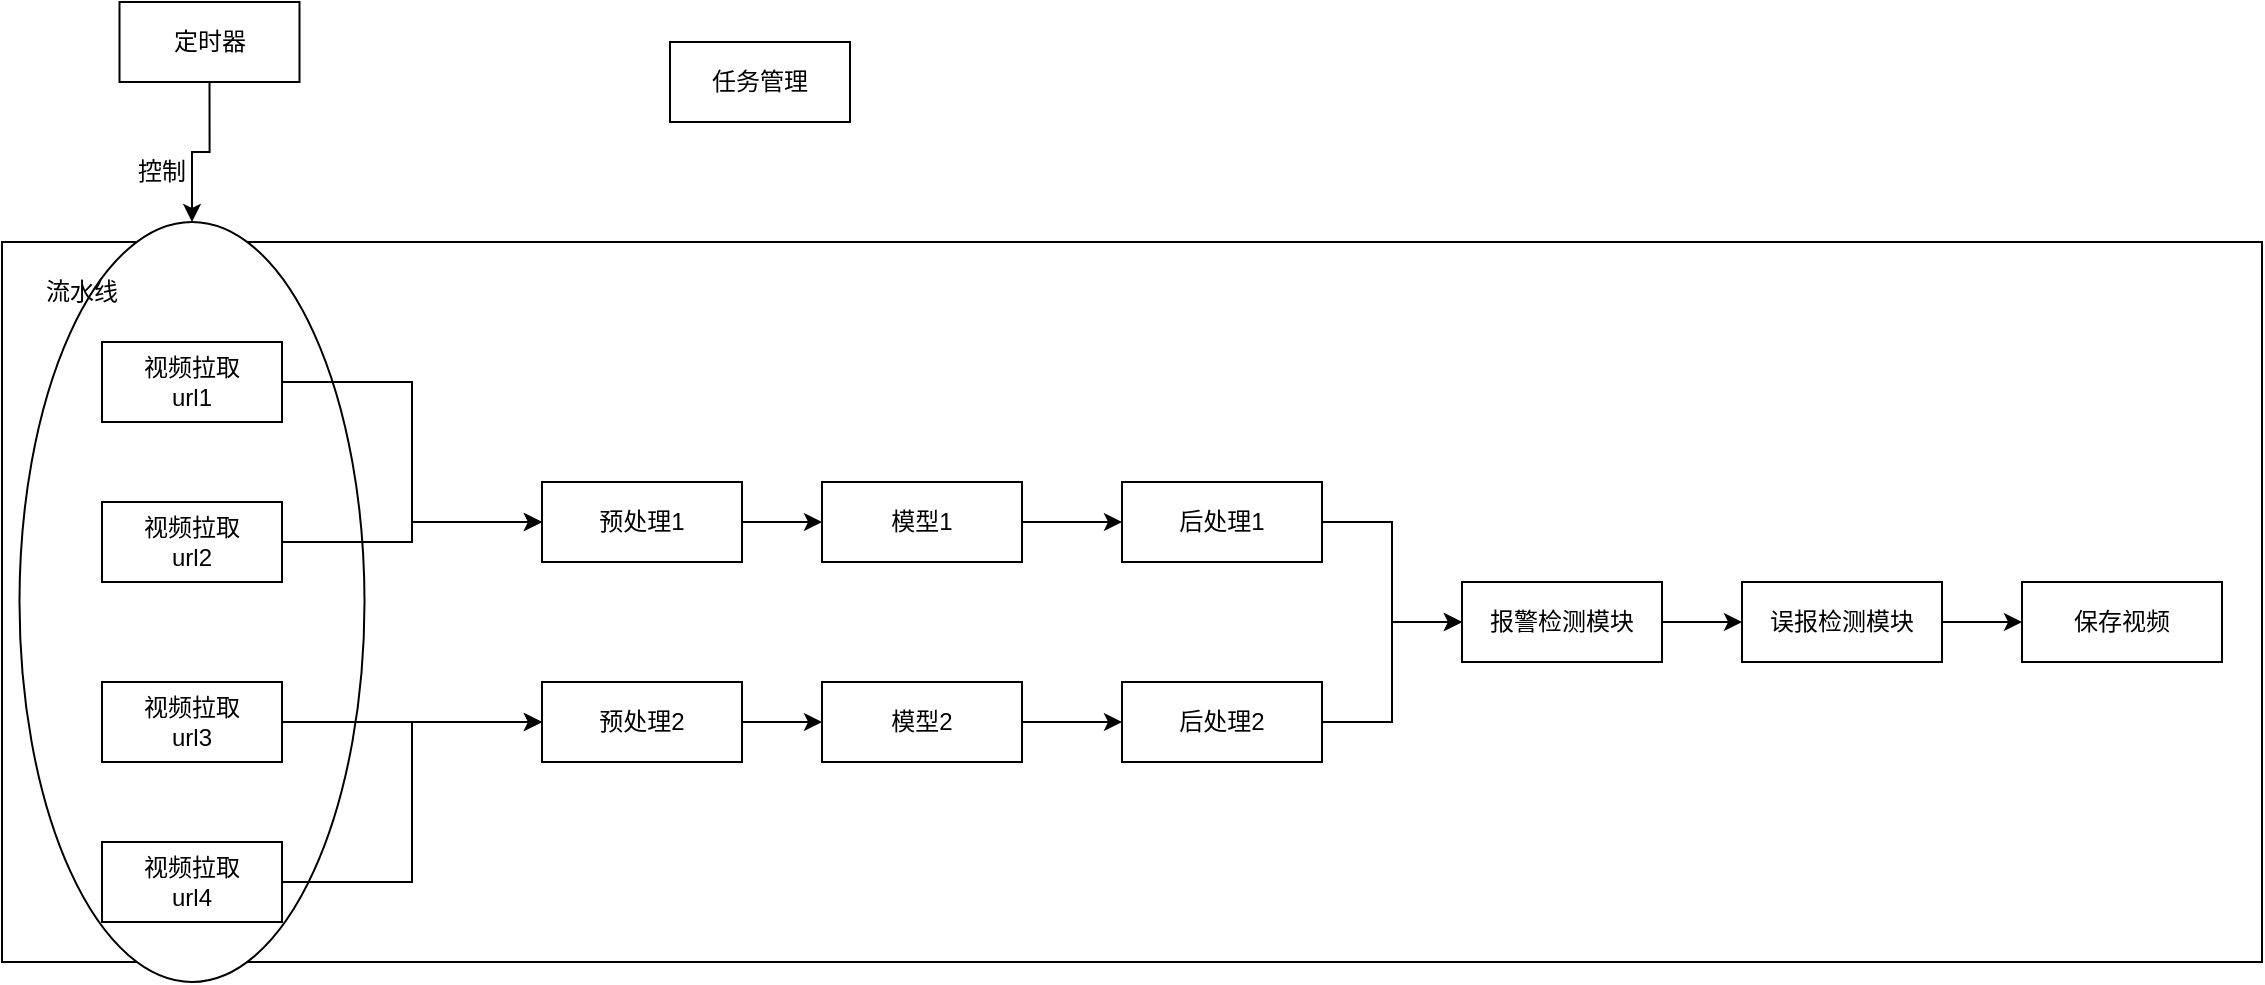 <mxfile version="24.2.0" type="github">
  <diagram name="Page-1" id="E0N0s1sdhWup7cQctQ9j">
    <mxGraphModel dx="2107" dy="684" grid="1" gridSize="10" guides="1" tooltips="1" connect="1" arrows="1" fold="1" page="1" pageScale="1" pageWidth="827" pageHeight="1169" math="0" shadow="0">
      <root>
        <mxCell id="0" />
        <mxCell id="1" parent="0" />
        <mxCell id="Cxm8FVr-sdhBHxv5xo0l-30" value="" style="rounded=0;whiteSpace=wrap;html=1;" parent="1" vertex="1">
          <mxGeometry x="-10" y="140" width="1130" height="360" as="geometry" />
        </mxCell>
        <mxCell id="Cxm8FVr-sdhBHxv5xo0l-31" value="" style="ellipse;whiteSpace=wrap;html=1;" parent="1" vertex="1">
          <mxGeometry x="-1.25" y="130" width="172.5" height="380" as="geometry" />
        </mxCell>
        <mxCell id="Cxm8FVr-sdhBHxv5xo0l-11" style="edgeStyle=orthogonalEdgeStyle;rounded=0;orthogonalLoop=1;jettySize=auto;html=1;exitX=1;exitY=0.5;exitDx=0;exitDy=0;entryX=0;entryY=0.5;entryDx=0;entryDy=0;" parent="1" source="Cxm8FVr-sdhBHxv5xo0l-1" target="Cxm8FVr-sdhBHxv5xo0l-6" edge="1">
          <mxGeometry relative="1" as="geometry">
            <Array as="points">
              <mxPoint x="195" y="210" />
              <mxPoint x="195" y="280" />
            </Array>
          </mxGeometry>
        </mxCell>
        <mxCell id="Cxm8FVr-sdhBHxv5xo0l-1" value="视频拉取&lt;div&gt;url1&lt;/div&gt;" style="rounded=0;whiteSpace=wrap;html=1;" parent="1" vertex="1">
          <mxGeometry x="40" y="190" width="90" height="40" as="geometry" />
        </mxCell>
        <mxCell id="Cxm8FVr-sdhBHxv5xo0l-12" style="edgeStyle=orthogonalEdgeStyle;rounded=0;orthogonalLoop=1;jettySize=auto;html=1;exitX=1;exitY=0.5;exitDx=0;exitDy=0;entryX=0;entryY=0.5;entryDx=0;entryDy=0;" parent="1" source="Cxm8FVr-sdhBHxv5xo0l-3" target="Cxm8FVr-sdhBHxv5xo0l-6" edge="1">
          <mxGeometry relative="1" as="geometry" />
        </mxCell>
        <mxCell id="Cxm8FVr-sdhBHxv5xo0l-3" value="视频拉取&lt;div&gt;url2&lt;/div&gt;" style="rounded=0;whiteSpace=wrap;html=1;" parent="1" vertex="1">
          <mxGeometry x="40" y="270" width="90" height="40" as="geometry" />
        </mxCell>
        <mxCell id="Cxm8FVr-sdhBHxv5xo0l-13" style="edgeStyle=orthogonalEdgeStyle;rounded=0;orthogonalLoop=1;jettySize=auto;html=1;exitX=1;exitY=0.5;exitDx=0;exitDy=0;entryX=0;entryY=0.5;entryDx=0;entryDy=0;" parent="1" source="Cxm8FVr-sdhBHxv5xo0l-4" target="Cxm8FVr-sdhBHxv5xo0l-8" edge="1">
          <mxGeometry relative="1" as="geometry">
            <mxPoint x="250" y="380" as="targetPoint" />
          </mxGeometry>
        </mxCell>
        <mxCell id="Cxm8FVr-sdhBHxv5xo0l-4" value="视频拉取&lt;div&gt;url3&lt;/div&gt;" style="rounded=0;whiteSpace=wrap;html=1;" parent="1" vertex="1">
          <mxGeometry x="40" y="360" width="90" height="40" as="geometry" />
        </mxCell>
        <mxCell id="Cxm8FVr-sdhBHxv5xo0l-14" style="edgeStyle=orthogonalEdgeStyle;rounded=0;orthogonalLoop=1;jettySize=auto;html=1;exitX=1;exitY=0.5;exitDx=0;exitDy=0;entryX=0;entryY=0.5;entryDx=0;entryDy=0;" parent="1" source="Cxm8FVr-sdhBHxv5xo0l-5" target="Cxm8FVr-sdhBHxv5xo0l-8" edge="1">
          <mxGeometry relative="1" as="geometry" />
        </mxCell>
        <mxCell id="Cxm8FVr-sdhBHxv5xo0l-5" value="视频拉取&lt;div&gt;url4&lt;/div&gt;" style="rounded=0;whiteSpace=wrap;html=1;" parent="1" vertex="1">
          <mxGeometry x="40" y="440" width="90" height="40" as="geometry" />
        </mxCell>
        <mxCell id="Cxm8FVr-sdhBHxv5xo0l-15" style="edgeStyle=orthogonalEdgeStyle;rounded=0;orthogonalLoop=1;jettySize=auto;html=1;exitX=1;exitY=0.5;exitDx=0;exitDy=0;entryX=0;entryY=0.5;entryDx=0;entryDy=0;" parent="1" source="Cxm8FVr-sdhBHxv5xo0l-6" target="Cxm8FVr-sdhBHxv5xo0l-9" edge="1">
          <mxGeometry relative="1" as="geometry" />
        </mxCell>
        <mxCell id="Cxm8FVr-sdhBHxv5xo0l-6" value="预处理1" style="rounded=0;whiteSpace=wrap;html=1;" parent="1" vertex="1">
          <mxGeometry x="260" y="260" width="100" height="40" as="geometry" />
        </mxCell>
        <mxCell id="Cxm8FVr-sdhBHxv5xo0l-16" style="edgeStyle=orthogonalEdgeStyle;rounded=0;orthogonalLoop=1;jettySize=auto;html=1;exitX=1;exitY=0.5;exitDx=0;exitDy=0;" parent="1" source="Cxm8FVr-sdhBHxv5xo0l-8" target="Cxm8FVr-sdhBHxv5xo0l-10" edge="1">
          <mxGeometry relative="1" as="geometry" />
        </mxCell>
        <mxCell id="Cxm8FVr-sdhBHxv5xo0l-8" value="预处理2" style="rounded=0;whiteSpace=wrap;html=1;" parent="1" vertex="1">
          <mxGeometry x="260" y="360" width="100" height="40" as="geometry" />
        </mxCell>
        <mxCell id="Cxm8FVr-sdhBHxv5xo0l-19" style="edgeStyle=orthogonalEdgeStyle;rounded=0;orthogonalLoop=1;jettySize=auto;html=1;exitX=1;exitY=0.5;exitDx=0;exitDy=0;entryX=0;entryY=0.5;entryDx=0;entryDy=0;" parent="1" source="Cxm8FVr-sdhBHxv5xo0l-9" target="Cxm8FVr-sdhBHxv5xo0l-17" edge="1">
          <mxGeometry relative="1" as="geometry" />
        </mxCell>
        <mxCell id="Cxm8FVr-sdhBHxv5xo0l-9" value="模型1" style="rounded=0;whiteSpace=wrap;html=1;" parent="1" vertex="1">
          <mxGeometry x="400" y="260" width="100" height="40" as="geometry" />
        </mxCell>
        <mxCell id="Cxm8FVr-sdhBHxv5xo0l-20" style="edgeStyle=orthogonalEdgeStyle;rounded=0;orthogonalLoop=1;jettySize=auto;html=1;exitX=1;exitY=0.5;exitDx=0;exitDy=0;" parent="1" source="Cxm8FVr-sdhBHxv5xo0l-10" target="Cxm8FVr-sdhBHxv5xo0l-18" edge="1">
          <mxGeometry relative="1" as="geometry" />
        </mxCell>
        <mxCell id="Cxm8FVr-sdhBHxv5xo0l-10" value="模型2" style="rounded=0;whiteSpace=wrap;html=1;" parent="1" vertex="1">
          <mxGeometry x="400" y="360" width="100" height="40" as="geometry" />
        </mxCell>
        <mxCell id="Cxm8FVr-sdhBHxv5xo0l-23" style="edgeStyle=orthogonalEdgeStyle;rounded=0;orthogonalLoop=1;jettySize=auto;html=1;exitX=1;exitY=0.5;exitDx=0;exitDy=0;entryX=0;entryY=0.5;entryDx=0;entryDy=0;" parent="1" source="Cxm8FVr-sdhBHxv5xo0l-17" target="Cxm8FVr-sdhBHxv5xo0l-21" edge="1">
          <mxGeometry relative="1" as="geometry" />
        </mxCell>
        <mxCell id="Cxm8FVr-sdhBHxv5xo0l-17" value="后处理1" style="rounded=0;whiteSpace=wrap;html=1;" parent="1" vertex="1">
          <mxGeometry x="550" y="260" width="100" height="40" as="geometry" />
        </mxCell>
        <mxCell id="Cxm8FVr-sdhBHxv5xo0l-26" style="edgeStyle=orthogonalEdgeStyle;rounded=0;orthogonalLoop=1;jettySize=auto;html=1;exitX=1;exitY=0.5;exitDx=0;exitDy=0;entryX=0;entryY=0.5;entryDx=0;entryDy=0;" parent="1" source="Cxm8FVr-sdhBHxv5xo0l-18" target="Cxm8FVr-sdhBHxv5xo0l-21" edge="1">
          <mxGeometry relative="1" as="geometry" />
        </mxCell>
        <mxCell id="Cxm8FVr-sdhBHxv5xo0l-18" value="后处理2" style="rounded=0;whiteSpace=wrap;html=1;" parent="1" vertex="1">
          <mxGeometry x="550" y="360" width="100" height="40" as="geometry" />
        </mxCell>
        <mxCell id="Cxm8FVr-sdhBHxv5xo0l-34" style="edgeStyle=orthogonalEdgeStyle;rounded=0;orthogonalLoop=1;jettySize=auto;html=1;exitX=1;exitY=0.5;exitDx=0;exitDy=0;entryX=0;entryY=0.5;entryDx=0;entryDy=0;" parent="1" source="Cxm8FVr-sdhBHxv5xo0l-21" target="Cxm8FVr-sdhBHxv5xo0l-33" edge="1">
          <mxGeometry relative="1" as="geometry" />
        </mxCell>
        <mxCell id="Cxm8FVr-sdhBHxv5xo0l-21" value="报警检测模块" style="rounded=0;whiteSpace=wrap;html=1;" parent="1" vertex="1">
          <mxGeometry x="720" y="310" width="100" height="40" as="geometry" />
        </mxCell>
        <mxCell id="Cxm8FVr-sdhBHxv5xo0l-22" value="保存视频" style="rounded=0;whiteSpace=wrap;html=1;" parent="1" vertex="1">
          <mxGeometry x="1000" y="310" width="100" height="40" as="geometry" />
        </mxCell>
        <mxCell id="Cxm8FVr-sdhBHxv5xo0l-29" value="流水线" style="text;html=1;align=center;verticalAlign=middle;whiteSpace=wrap;rounded=0;" parent="1" vertex="1">
          <mxGeometry y="150" width="60" height="30" as="geometry" />
        </mxCell>
        <mxCell id="Cxm8FVr-sdhBHxv5xo0l-35" style="edgeStyle=orthogonalEdgeStyle;rounded=0;orthogonalLoop=1;jettySize=auto;html=1;exitX=1;exitY=0.5;exitDx=0;exitDy=0;entryX=0;entryY=0.5;entryDx=0;entryDy=0;" parent="1" source="Cxm8FVr-sdhBHxv5xo0l-33" target="Cxm8FVr-sdhBHxv5xo0l-22" edge="1">
          <mxGeometry relative="1" as="geometry" />
        </mxCell>
        <mxCell id="Cxm8FVr-sdhBHxv5xo0l-33" value="误报检测模块" style="rounded=0;whiteSpace=wrap;html=1;" parent="1" vertex="1">
          <mxGeometry x="860" y="310" width="100" height="40" as="geometry" />
        </mxCell>
        <mxCell id="Cxm8FVr-sdhBHxv5xo0l-36" value="任务管理" style="rounded=0;whiteSpace=wrap;html=1;" parent="1" vertex="1">
          <mxGeometry x="324" y="40" width="90" height="40" as="geometry" />
        </mxCell>
        <mxCell id="Cxm8FVr-sdhBHxv5xo0l-39" style="edgeStyle=orthogonalEdgeStyle;rounded=0;orthogonalLoop=1;jettySize=auto;html=1;exitX=0.5;exitY=1;exitDx=0;exitDy=0;entryX=0.5;entryY=0;entryDx=0;entryDy=0;" parent="1" source="Cxm8FVr-sdhBHxv5xo0l-37" target="Cxm8FVr-sdhBHxv5xo0l-31" edge="1">
          <mxGeometry relative="1" as="geometry" />
        </mxCell>
        <mxCell id="Cxm8FVr-sdhBHxv5xo0l-37" value="定时器" style="rounded=0;whiteSpace=wrap;html=1;" parent="1" vertex="1">
          <mxGeometry x="48.75" y="20" width="90" height="40" as="geometry" />
        </mxCell>
        <mxCell id="Cxm8FVr-sdhBHxv5xo0l-40" value="控制" style="text;html=1;align=center;verticalAlign=middle;whiteSpace=wrap;rounded=0;" parent="1" vertex="1">
          <mxGeometry x="40" y="90" width="60" height="30" as="geometry" />
        </mxCell>
      </root>
    </mxGraphModel>
  </diagram>
</mxfile>
